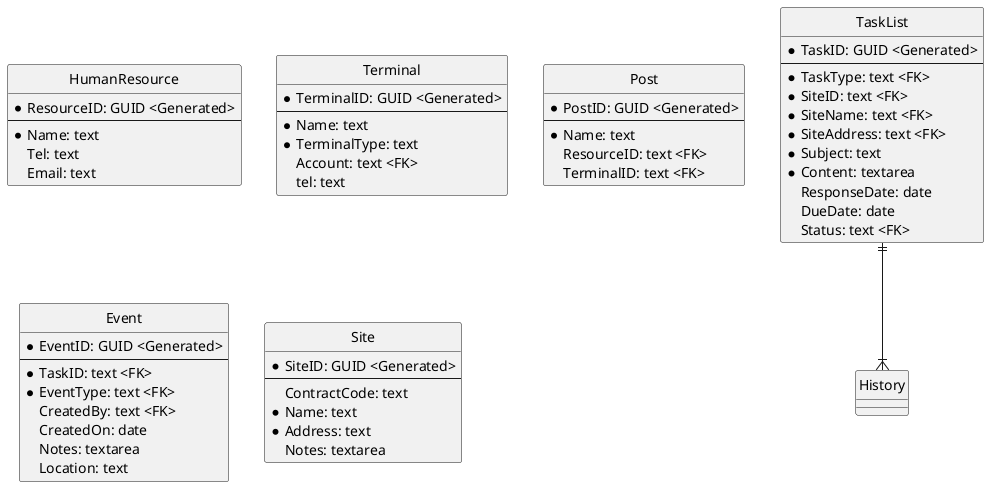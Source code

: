 @startuml
hide circle
skinparam linetype ortho

entity HumanResource {
    * ResourceID: GUID <Generated>
    --
    * Name: text
    Tel: text
    Email: text
}

entity Terminal {
    * TerminalID: GUID <Generated>
    --
    * Name: text
    * TerminalType: text
    Account: text <FK>
    tel: text
}
' TerminalType: iPhone/ Android phone/ iPad/ Android tablet 

entity Post {
    * PostID: GUID <Generated>
    --
    * Name: text
    ResourceID: text <FK>
    TerminalID: text <FK>
}

entity TaskList {
    * TaskID: GUID <Generated>
    --
    * TaskType: text <FK>
    * SiteID: text <FK>
    * SiteName: text <FK>
    * SiteAddress: text <FK>
    * Subject: text
    * Content: textarea
    ResponseDate: date
    DueDate: date
    Status: text <FK>
}
' TaskType: EmergencyDispatch/ PeriodicMaintenance/ Troubleshooting/ Patrol/ Meeting
' Status: Created/ Arranging/ Ongoing/ Completed/ Pending/

entity Event {
    * EventID: GUID <Generated>
    --
    * TaskID: text <FK>
    * EventType: text <FK>
    CreatedBy: text <FK>
    CreatedOn: date
    Notes: textarea
    Location: text
}
' EventType: Create/ Update/ Assign/ Accept/ Reject/ ReportStart/ ReportSuccess/ ReportFail/ ReportPending/ Confirm/ PeriodicReport

entity Site {
    * SiteID: GUID <Generated>
    --
    ContractCode: text
    * Name: text
    * Address: text
    Notes: textarea
}

TaskList ||--|{ History

@enduml